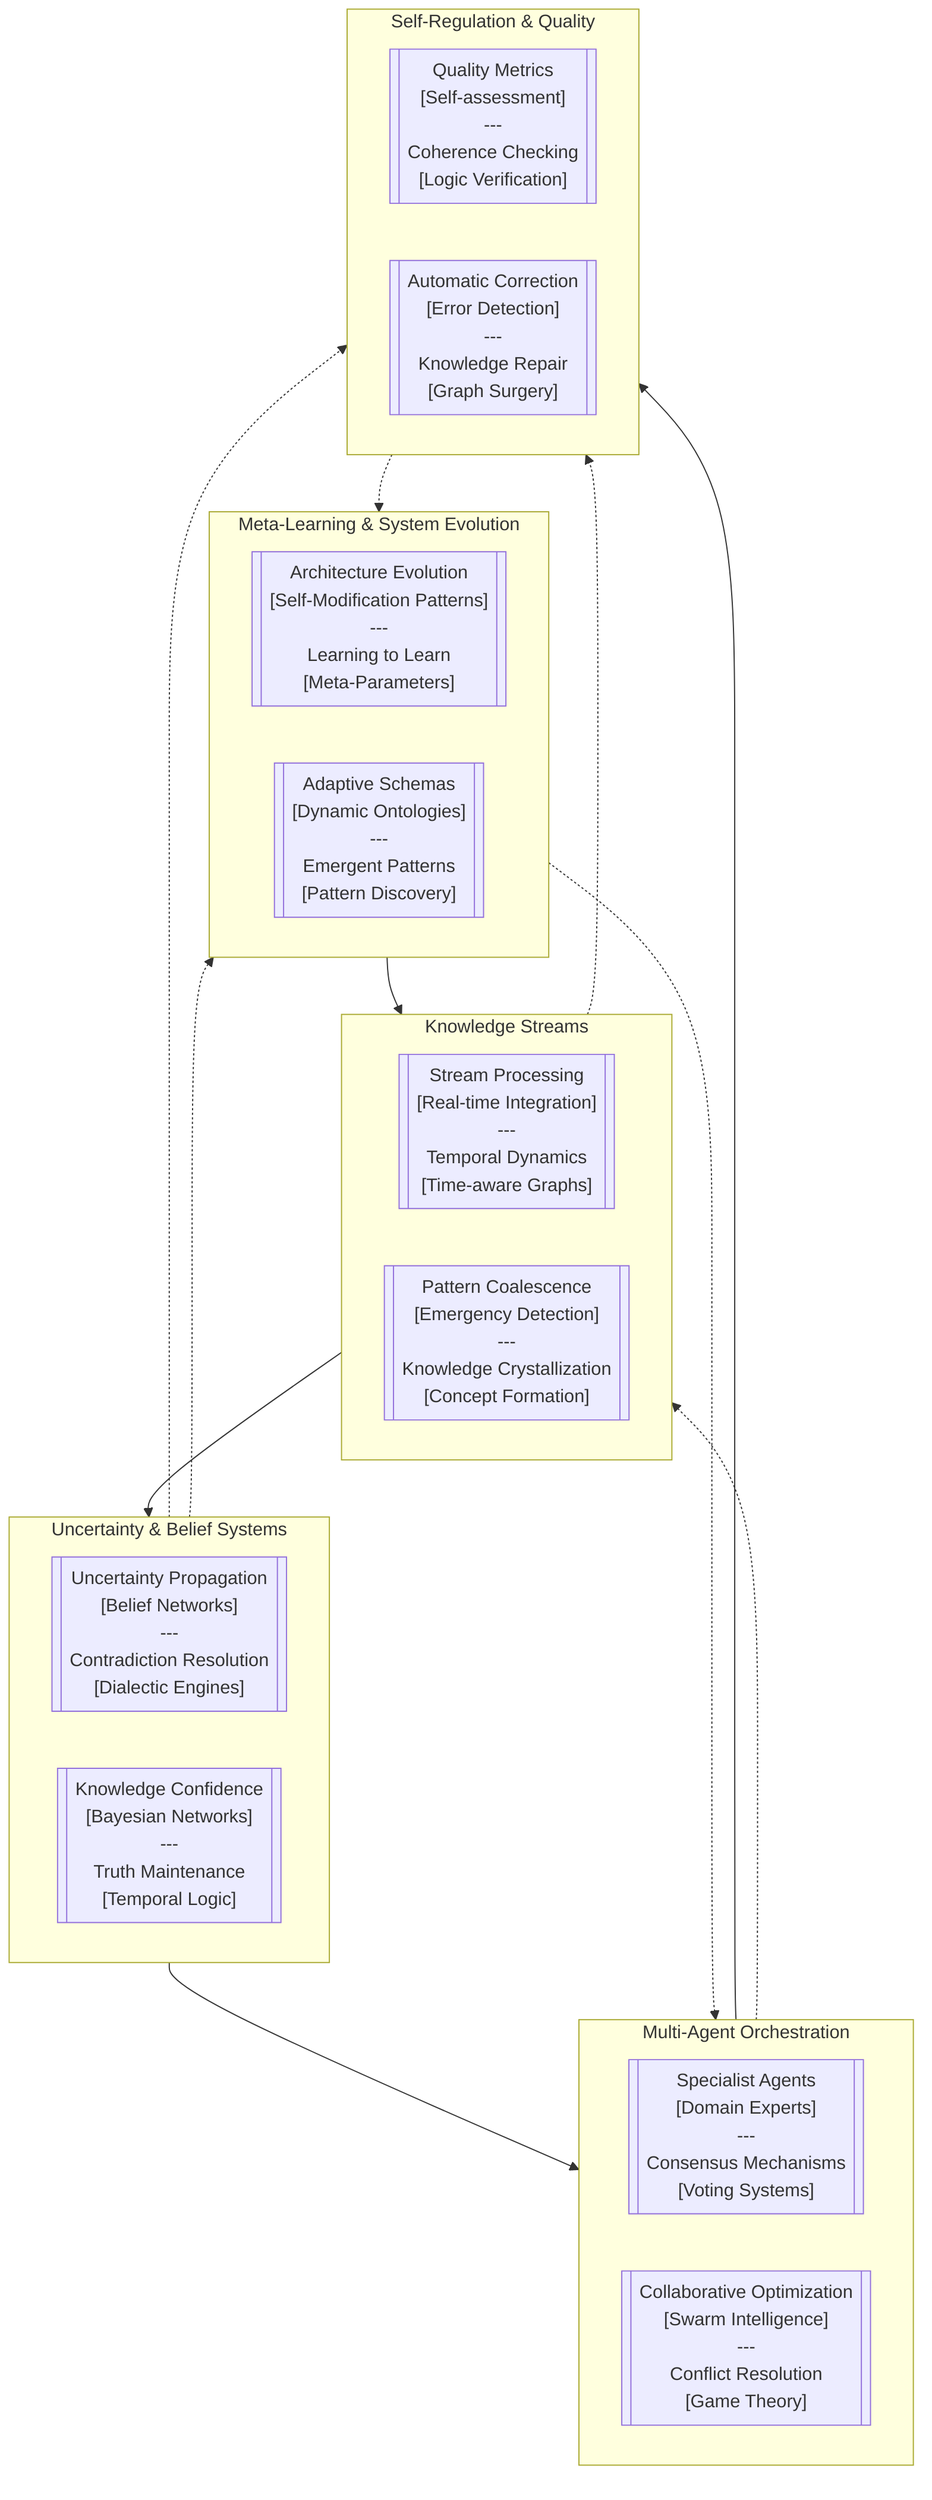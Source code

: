 graph TD
    subgraph Meta_Learning["Meta-Learning & System Evolution"]
        ML[["Architecture Evolution
        [Self-Modification Patterns]
        ---
        Learning to Learn
        [Meta-Parameters]"]]
        
        AS[["Adaptive Schemas
        [Dynamic Ontologies]
        ---
        Emergent Patterns
        [Pattern Discovery]"]]
    end

    subgraph Knowledge_Streams["Knowledge Streams"]
        KS[["Stream Processing
        [Real-time Integration]
        ---
        Temporal Dynamics
        [Time-aware Graphs]"]]
        
        PC[["Pattern Coalescence
        [Emergency Detection]
        ---
        Knowledge Crystallization
        [Concept Formation]"]]
    end

    subgraph Uncertainty_Engine["Uncertainty & Belief Systems"]
        UP[["Uncertainty Propagation
        [Belief Networks]
        ---
        Contradiction Resolution
        [Dialectic Engines]"]]
        
        KC[["Knowledge Confidence
        [Bayesian Networks]
        ---
        Truth Maintenance
        [Temporal Logic]"]]
    end

    subgraph Multi_Agent["Multi-Agent Orchestration"]
        MA[["Specialist Agents
        [Domain Experts]
        ---
        Consensus Mechanisms
        [Voting Systems]"]]
        
        CO[["Collaborative Optimization
        [Swarm Intelligence]
        ---
        Conflict Resolution
        [Game Theory]"]]
    end

    subgraph Self_Regulation["Self-Regulation & Quality"]
        QM[["Quality Metrics
        [Self-assessment]
        ---
        Coherence Checking
        [Logic Verification]"]]
        
        AC[["Automatic Correction
        [Error Detection]
        ---
        Knowledge Repair
        [Graph Surgery]"]]
    end

    Meta_Learning --> Knowledge_Streams
    Knowledge_Streams --> Uncertainty_Engine
    Uncertainty_Engine --> Multi_Agent
    Multi_Agent --> Self_Regulation
    
    %% Feedback loops
    Self_Regulation -.-> Meta_Learning
    Multi_Agent -.-> Knowledge_Streams
    Uncertainty_Engine -.-> Self_Regulation
    
    %% Cross-learning
    Meta_Learning -.-> Multi_Agent
    Knowledge_Streams -.-> Self_Regulation
    Uncertainty_Engine -.-> Meta_Learning